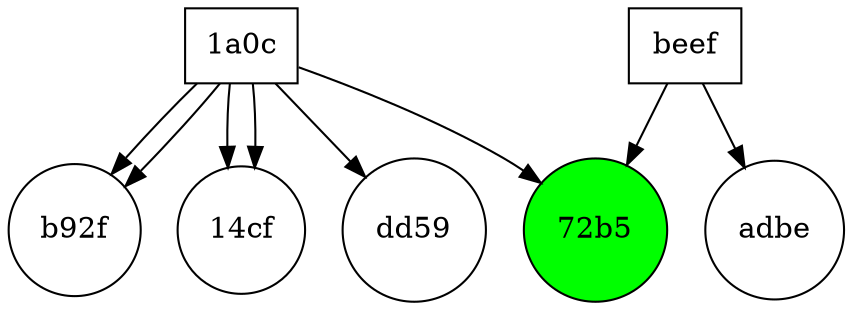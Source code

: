 digraph visitor {
	graph [rank=min]
	node [shape=rectangle]
	"4108dc09bfe11a0c" [label="1a0c" fillcolor=white shape=rectangle style=filled]
	"4108dc09bfe11a0c" -> "100806172045-0000000081705fbea3553bd0d745b92f"
	"4108dc09bfe11a0c" -> "101122221951-00000000a695c340822e61891c8f14cf"
	"4108dc09bfe11a0c" -> "100405170355-00000000ee4bfd24d2ff703b9147dd59"
	"4108dc09bfe11a0c" -> "100806172045-0000000081705fbea3553bd0d745b92f"
	"4108dc09bfe11a0c" -> "100806162735-00000000115598650cb8b514246272b5"
	"4108dc09bfe11a0c" -> "101122221951-00000000a695c340822e61891c8f14cf"
	"00000000deadbeef" [label=beef fillcolor=white shape=rectangle style=filled]
	"00000000deadbeef" -> "100806162735-00000000115598650cb8b514246272b5"
	"00000000deadbeef" -> "aaaaaaaaaaaa-00000000df1ad06a86c40000000feadbe"
	subgraph document {
		graph [rank=max]
		node [shape=circle]
		"100405170355-00000000ee4bfd24d2ff703b9147dd59" [label=dd59 fillcolor=white shape=circle style=filled]
		"100806162735-00000000115598650cb8b514246272b5" [label="72b5" fillcolor=green shape=circle style=filled]
		"100806162735-00000000115598650cb8b514246272b5" [label="72b5" fillcolor=green shape=circle style=filled]
		"100806172045-0000000081705fbea3553bd0d745b92f" [label=b92f fillcolor=white shape=circle style=filled]
		"101122221951-00000000a695c340822e61891c8f14cf" [label="14cf" fillcolor=white shape=circle style=filled]
		"100405170355-00000000ee4bfd24d2ff703b9147dd59" [label=dd59 fillcolor=white shape=circle style=filled]
		"100806172045-0000000081705fbea3553bd0d745b92f" [label=b92f fillcolor=white shape=circle style=filled]
		"101122221951-00000000a695c340822e61891c8f14cf" [label="14cf" fillcolor=white shape=circle style=filled]
		"aaaaaaaaaaaa-00000000df1ad06a86c40000000feadbe" [label=adbe fillcolor=white shape=circle style=filled]
	}
}
